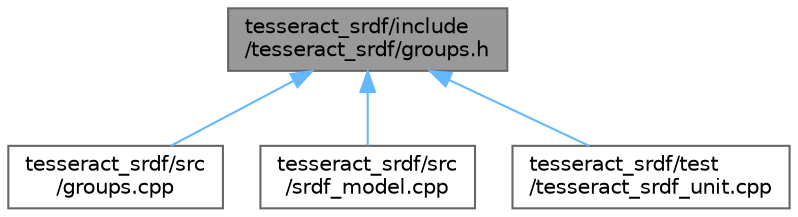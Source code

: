 digraph "tesseract_srdf/include/tesseract_srdf/groups.h"
{
 // LATEX_PDF_SIZE
  bgcolor="transparent";
  edge [fontname=Helvetica,fontsize=10,labelfontname=Helvetica,labelfontsize=10];
  node [fontname=Helvetica,fontsize=10,shape=box,height=0.2,width=0.4];
  Node1 [label="tesseract_srdf/include\l/tesseract_srdf/groups.h",height=0.2,width=0.4,color="gray40", fillcolor="grey60", style="filled", fontcolor="black",tooltip="Parse groups data from srdf file."];
  Node1 -> Node2 [dir="back",color="steelblue1",style="solid"];
  Node2 [label="tesseract_srdf/src\l/groups.cpp",height=0.2,width=0.4,color="grey40", fillcolor="white", style="filled",URL="$d6/d33/groups_8cpp.html",tooltip="Parse groups data from srdf file."];
  Node1 -> Node3 [dir="back",color="steelblue1",style="solid"];
  Node3 [label="tesseract_srdf/src\l/srdf_model.cpp",height=0.2,width=0.4,color="grey40", fillcolor="white", style="filled",URL="$d6/de2/srdf__model_8cpp.html",tooltip="Parse srdf xml."];
  Node1 -> Node4 [dir="back",color="steelblue1",style="solid"];
  Node4 [label="tesseract_srdf/test\l/tesseract_srdf_unit.cpp",height=0.2,width=0.4,color="grey40", fillcolor="white", style="filled",URL="$d3/d6b/tesseract__srdf__unit_8cpp.html",tooltip=" "];
}
